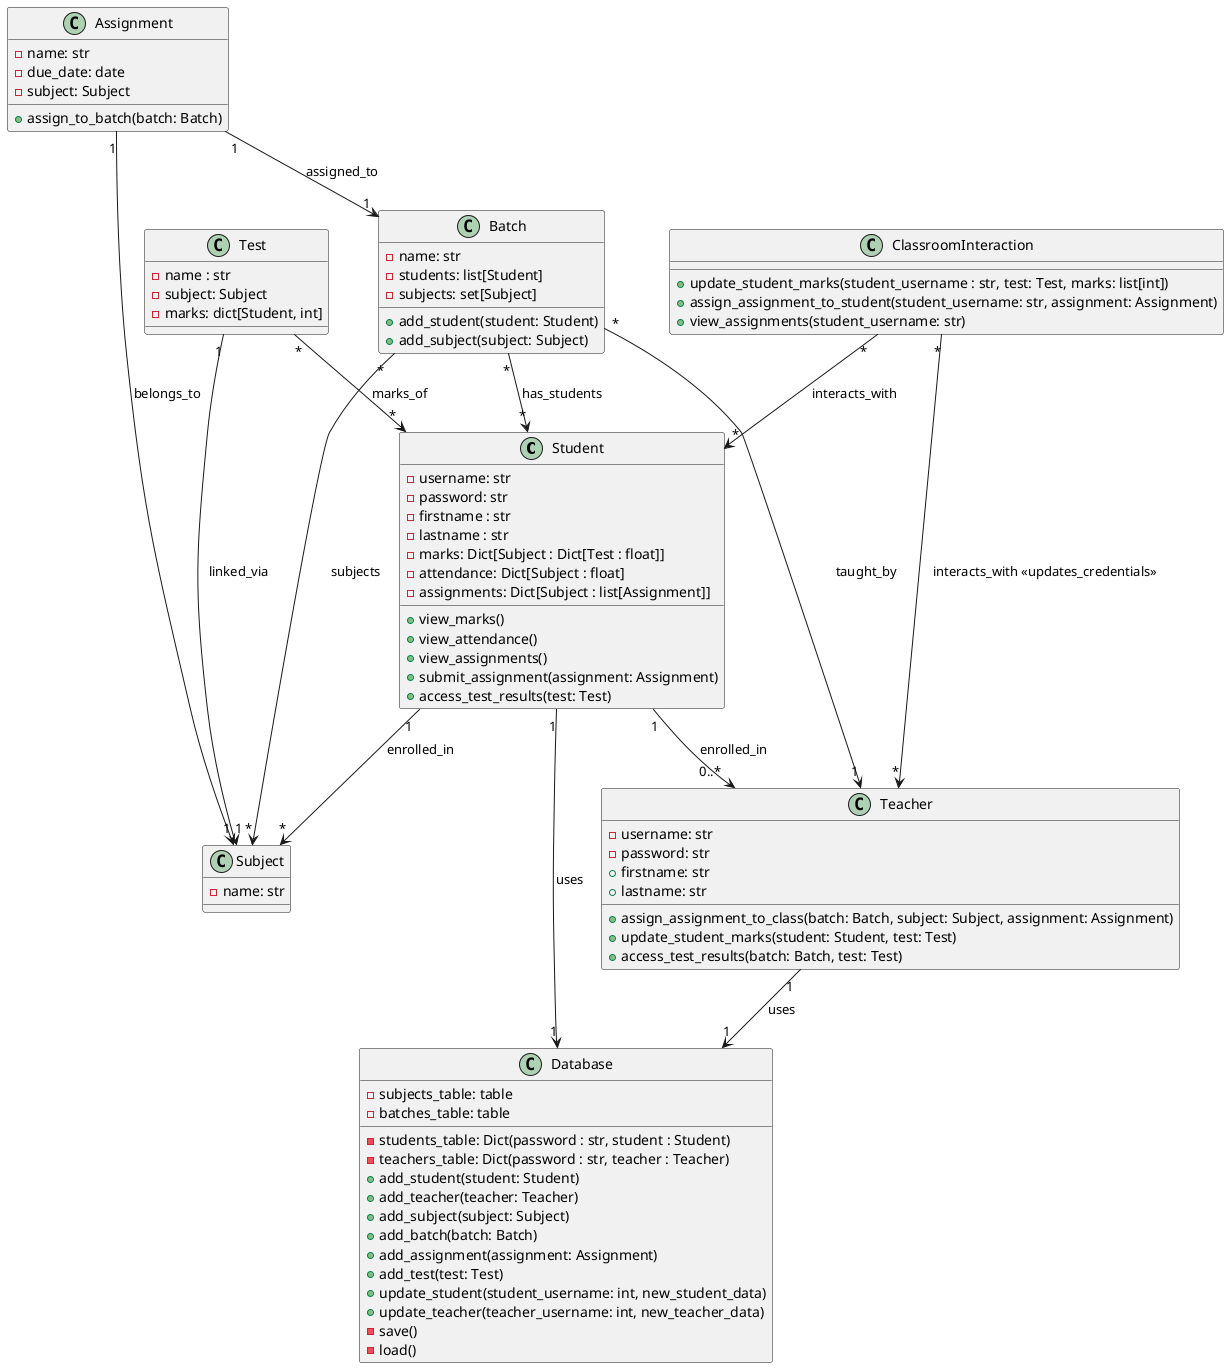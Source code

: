@startuml
class Student {
    - username: str
    - password: str
    - firstname : str
    - lastname : str
    - marks: Dict[Subject : Dict[Test : float]]
    - attendance: Dict[Subject : float]
    - assignments: Dict[Subject : list[Assignment]]
    + view_marks()
    + view_attendance()
    + view_assignments()
    + submit_assignment(assignment: Assignment)
    + access_test_results(test: Test)
}

class Teacher {
    - username: str
    - password: str
    + firstname: str
    + lastname: str
    + assign_assignment_to_class(batch: Batch, subject: Subject, assignment: Assignment)
    + update_student_marks(student: Student, test: Test)
    + access_test_results(batch: Batch, test: Test)
}

class Subject {
    - name: str
}

class Batch {
    - name: str
    - students: list[Student]
    - subjects: set[Subject]
    + add_student(student: Student)
    + add_subject(subject: Subject)
}

class Assignment {
    - name: str
    - due_date: date
    - subject: Subject
    + assign_to_batch(batch: Batch)
}

class Test {
    - name : str
    - subject: Subject
    - marks: dict[Student, int]
}

class ClassroomInteraction {
    + update_student_marks(student_username : str, test: Test, marks: list[int])
    + assign_assignment_to_student(student_username: str, assignment: Assignment)
    + view_assignments(student_username: str)
}

class Database {
    - students_table: Dict(password : str, student : Student)
    - teachers_table: Dict(password : str, teacher : Teacher)
    - subjects_table: table
    - batches_table: table
    + add_student(student: Student)
    + add_teacher(teacher: Teacher)
    + add_subject(subject: Subject)
    + add_batch(batch: Batch)
    + add_assignment(assignment: Assignment)
    + add_test(test: Test)
    + update_student(student_username: int, new_student_data)
    + update_teacher(teacher_username: int, new_teacher_data)
    - save()
    - load()
}

Student "1" --> "0..*" Teacher : enrolled_in
Student "1" --> "1" Database : uses
Teacher "1" --> "1" Database : uses
Student "1" --> "*" Subject : enrolled_in
Batch "*" --> "1" Teacher : taught_by
Batch "*" --> "*" Student : has_students
Batch "*" --> "*" Subject : subjects
Assignment "1" --> "1" Subject : belongs_to
Assignment "1" --> "1" Batch : assigned_to
Test "1" --> "1" Subject : linked_via
Test "*" --> "*" Student : marks_of
ClassroomInteraction "*" --> "*" Teacher : interacts_with <<updates_credentials>>
ClassroomInteraction "*" --> "*" Student : interacts_with
@enduml